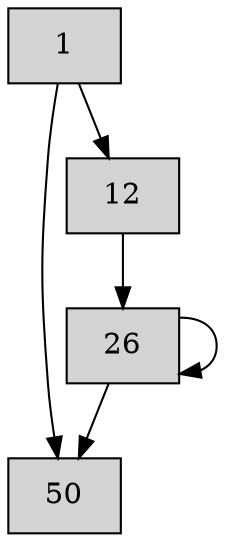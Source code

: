 digraph CFG {
    node [shape=box, style=filled];
    "1" -> "50";
    "1" -> "12";
    "12" -> "26";
    "26" -> "26";
    "26" -> "50";
}